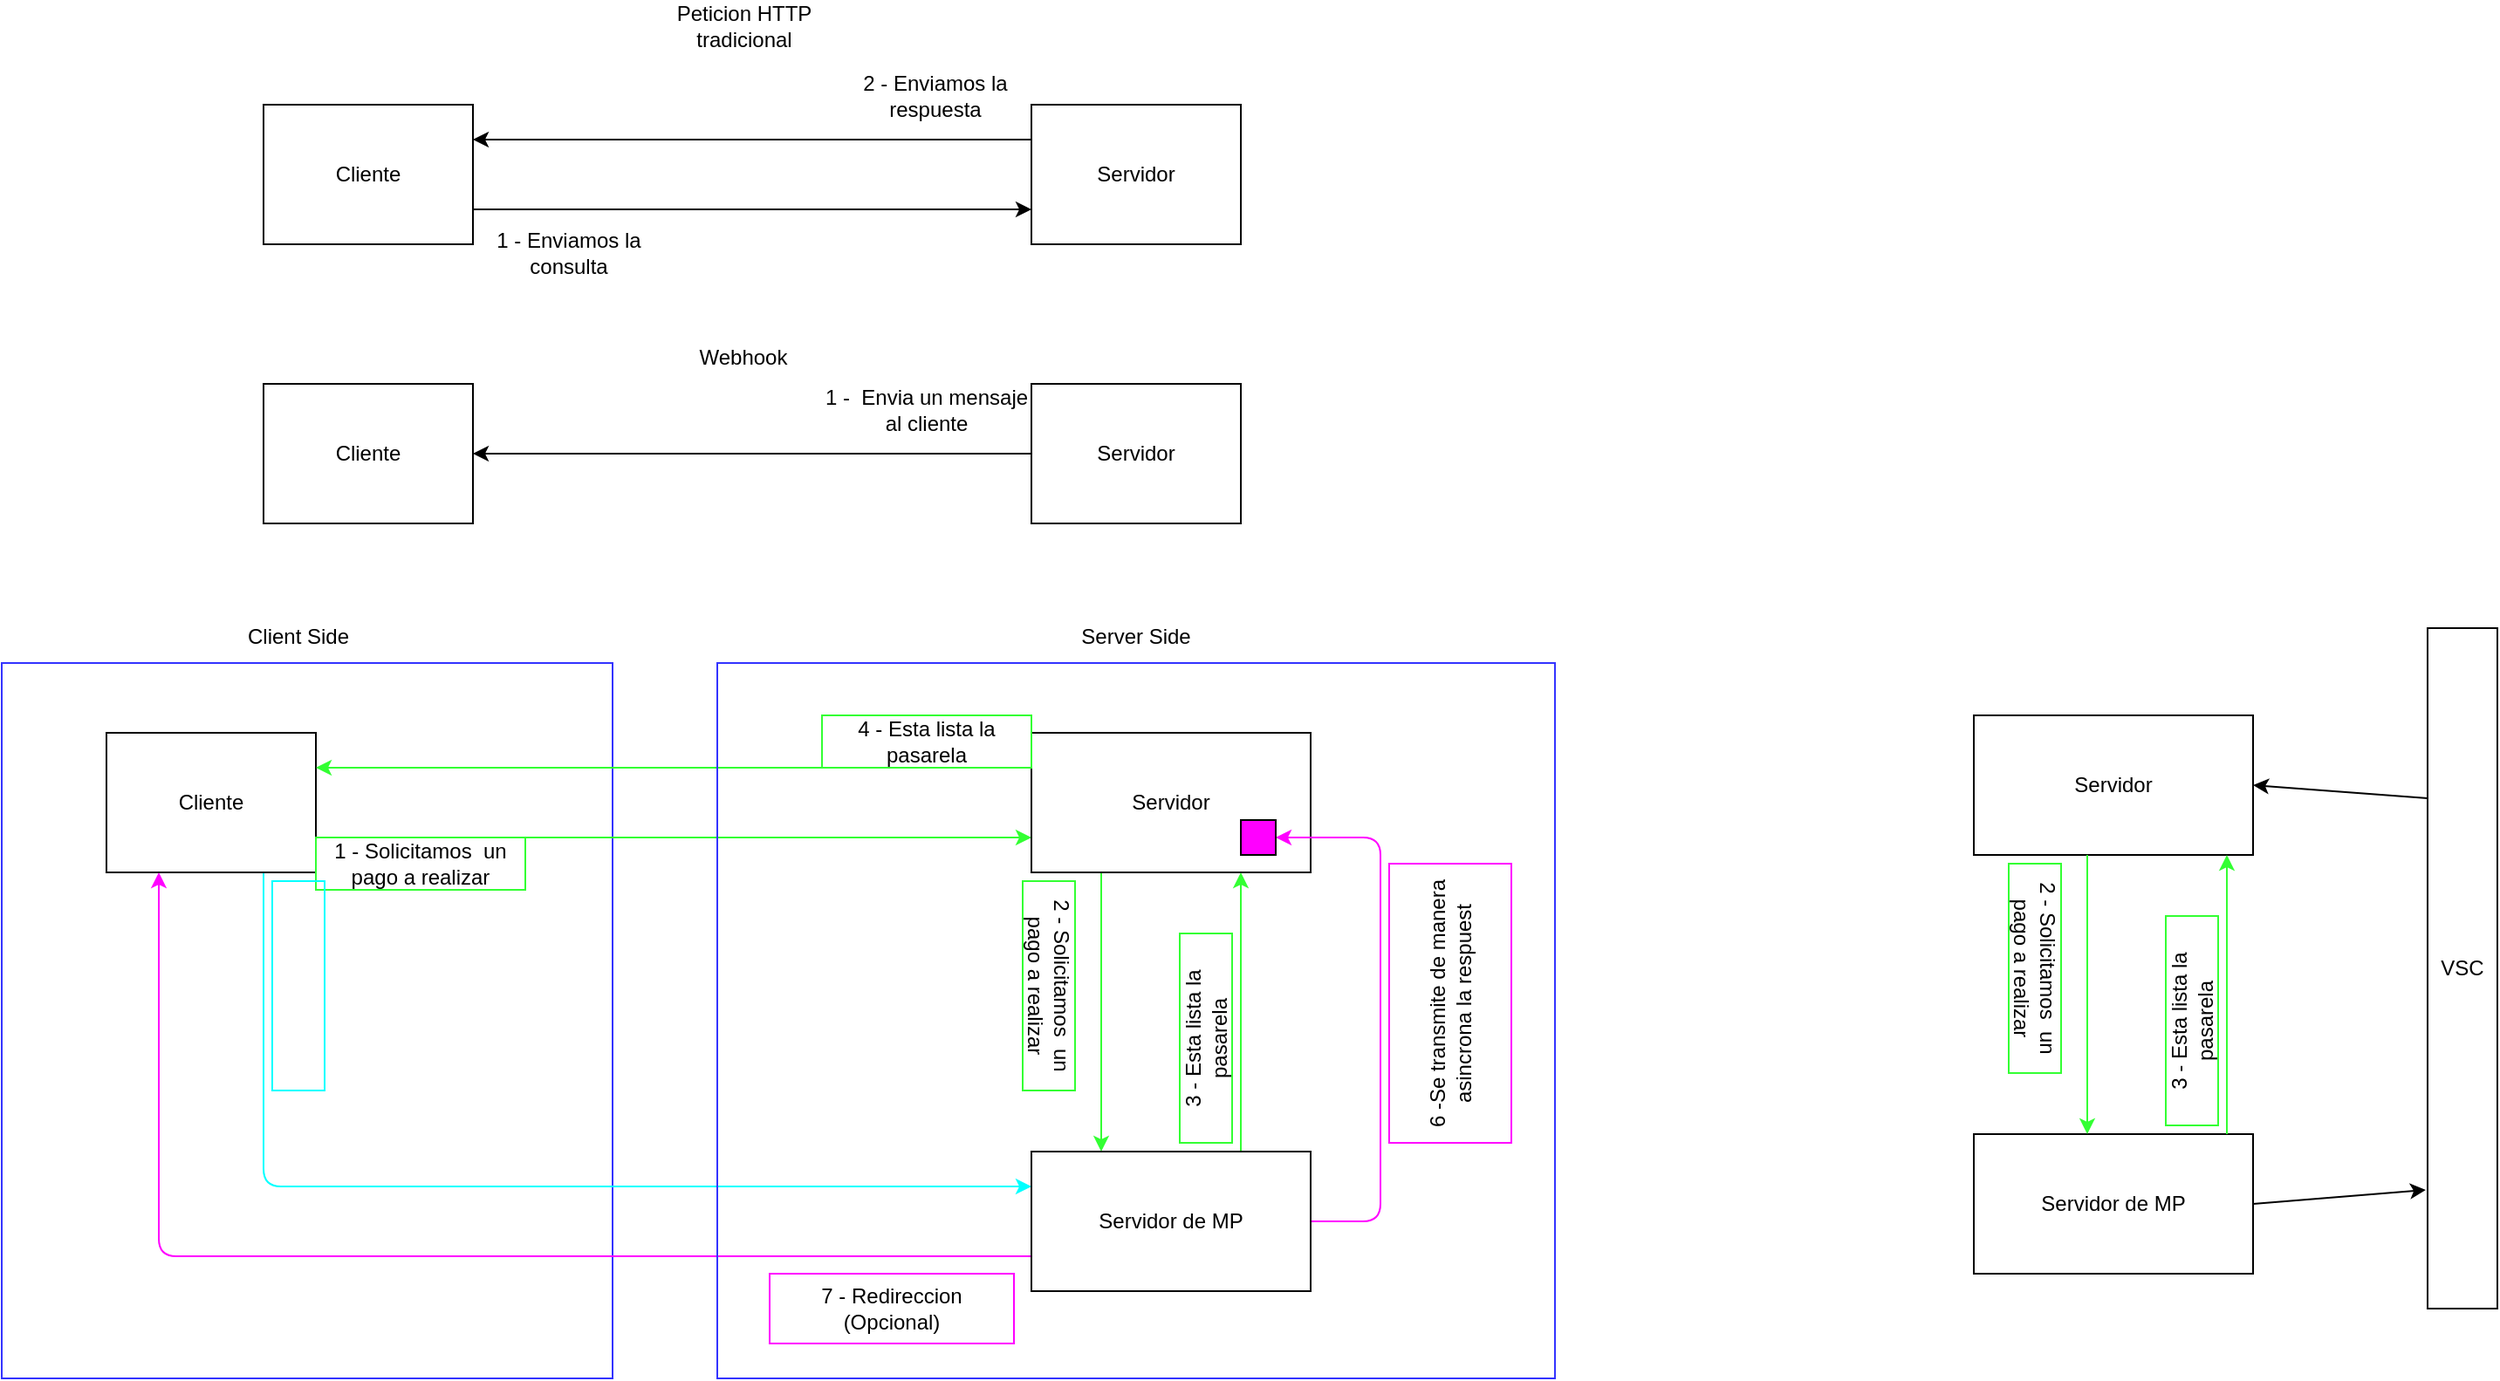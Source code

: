 <mxfile>
    <diagram id="gRC-74BDhAXN23HgfB2v" name="Page-1">
        <mxGraphModel dx="1621" dy="456" grid="1" gridSize="10" guides="1" tooltips="1" connect="1" arrows="1" fold="1" page="1" pageScale="1" pageWidth="850" pageHeight="1100" math="0" shadow="0">
            <root>
                <mxCell id="0"/>
                <mxCell id="1" parent="0"/>
                <mxCell id="50" value="" style="whiteSpace=wrap;html=1;fillColor=none;strokeColor=#3333FF;" vertex="1" parent="1">
                    <mxGeometry x="-30" y="480" width="350" height="410" as="geometry"/>
                </mxCell>
                <mxCell id="4" style="edgeStyle=none;html=1;exitX=1;exitY=0.75;exitDx=0;exitDy=0;entryX=0;entryY=0.75;entryDx=0;entryDy=0;" parent="1" source="2" target="3" edge="1">
                    <mxGeometry relative="1" as="geometry"/>
                </mxCell>
                <mxCell id="2" value="Cliente" style="whiteSpace=wrap;html=1;" parent="1" vertex="1">
                    <mxGeometry x="120" y="160" width="120" height="80" as="geometry"/>
                </mxCell>
                <mxCell id="5" style="edgeStyle=none;html=1;exitX=0;exitY=0.25;exitDx=0;exitDy=0;entryX=1;entryY=0.25;entryDx=0;entryDy=0;" parent="1" source="3" target="2" edge="1">
                    <mxGeometry relative="1" as="geometry"/>
                </mxCell>
                <mxCell id="3" value="Servidor" style="whiteSpace=wrap;html=1;" parent="1" vertex="1">
                    <mxGeometry x="560" y="160" width="120" height="80" as="geometry"/>
                </mxCell>
                <mxCell id="6" value="1 - Enviamos la consulta" style="text;strokeColor=none;align=center;fillColor=none;html=1;verticalAlign=middle;whiteSpace=wrap;rounded=0;" parent="1" vertex="1">
                    <mxGeometry x="240" y="230" width="110" height="30" as="geometry"/>
                </mxCell>
                <mxCell id="7" value="2 - Enviamos la respuesta" style="text;strokeColor=none;align=center;fillColor=none;html=1;verticalAlign=middle;whiteSpace=wrap;rounded=0;" parent="1" vertex="1">
                    <mxGeometry x="450" y="140" width="110" height="30" as="geometry"/>
                </mxCell>
                <mxCell id="9" value="Cliente" style="whiteSpace=wrap;html=1;" parent="1" vertex="1">
                    <mxGeometry x="120" y="320" width="120" height="80" as="geometry"/>
                </mxCell>
                <mxCell id="14" style="edgeStyle=none;html=1;exitX=0;exitY=0.5;exitDx=0;exitDy=0;entryX=1;entryY=0.5;entryDx=0;entryDy=0;" parent="1" source="11" target="9" edge="1">
                    <mxGeometry relative="1" as="geometry"/>
                </mxCell>
                <mxCell id="11" value="Servidor" style="whiteSpace=wrap;html=1;" parent="1" vertex="1">
                    <mxGeometry x="560" y="320" width="120" height="80" as="geometry"/>
                </mxCell>
                <mxCell id="15" value="1 -&amp;nbsp; Envia un mensaje al cliente" style="text;strokeColor=none;align=center;fillColor=none;html=1;verticalAlign=middle;whiteSpace=wrap;rounded=0;" parent="1" vertex="1">
                    <mxGeometry x="440" y="320" width="120" height="30" as="geometry"/>
                </mxCell>
                <mxCell id="16" value="Webhook" style="text;strokeColor=none;align=center;fillColor=none;html=1;verticalAlign=middle;whiteSpace=wrap;rounded=0;" parent="1" vertex="1">
                    <mxGeometry x="365" y="290" width="60" height="30" as="geometry"/>
                </mxCell>
                <mxCell id="17" value="Peticion HTTP tradicional" style="text;strokeColor=none;align=center;fillColor=none;html=1;verticalAlign=middle;whiteSpace=wrap;rounded=0;" parent="1" vertex="1">
                    <mxGeometry x="332.5" y="100" width="125" height="30" as="geometry"/>
                </mxCell>
                <mxCell id="21" style="edgeStyle=none;html=1;exitX=1;exitY=0.75;exitDx=0;exitDy=0;entryX=0;entryY=0.75;entryDx=0;entryDy=0;strokeColor=#33FF33;" parent="1" source="18" target="19" edge="1">
                    <mxGeometry relative="1" as="geometry"/>
                </mxCell>
                <mxCell id="32" style="edgeStyle=none;html=1;exitX=0.75;exitY=1;exitDx=0;exitDy=0;entryX=0;entryY=0.25;entryDx=0;entryDy=0;strokeColor=#00FFFF;" parent="1" source="18" target="20" edge="1">
                    <mxGeometry relative="1" as="geometry">
                        <Array as="points">
                            <mxPoint x="120" y="780"/>
                        </Array>
                    </mxGeometry>
                </mxCell>
                <mxCell id="18" value="Cliente" style="whiteSpace=wrap;html=1;" parent="1" vertex="1">
                    <mxGeometry x="30" y="520" width="120" height="80" as="geometry"/>
                </mxCell>
                <mxCell id="25" style="edgeStyle=none;html=1;exitX=0.25;exitY=1;exitDx=0;exitDy=0;entryX=0.25;entryY=0;entryDx=0;entryDy=0;strokeColor=#33FF33;" parent="1" source="19" target="20" edge="1">
                    <mxGeometry relative="1" as="geometry"/>
                </mxCell>
                <mxCell id="30" style="edgeStyle=none;html=1;exitX=0;exitY=0.25;exitDx=0;exitDy=0;entryX=1;entryY=0.25;entryDx=0;entryDy=0;strokeColor=#33FF33;" parent="1" source="19" target="18" edge="1">
                    <mxGeometry relative="1" as="geometry"/>
                </mxCell>
                <mxCell id="19" value="Servidor" style="whiteSpace=wrap;html=1;" parent="1" vertex="1">
                    <mxGeometry x="560" y="520" width="160" height="80" as="geometry"/>
                </mxCell>
                <mxCell id="27" style="edgeStyle=none;html=1;exitX=0.75;exitY=0;exitDx=0;exitDy=0;entryX=0.75;entryY=1;entryDx=0;entryDy=0;strokeColor=#33FF33;" parent="1" source="20" target="19" edge="1">
                    <mxGeometry relative="1" as="geometry"/>
                </mxCell>
                <mxCell id="34" style="edgeStyle=none;html=1;exitX=1;exitY=0.5;exitDx=0;exitDy=0;entryX=1;entryY=0.5;entryDx=0;entryDy=0;strokeColor=#FF00FF;" parent="1" source="20" target="48" edge="1">
                    <mxGeometry relative="1" as="geometry">
                        <Array as="points">
                            <mxPoint x="760" y="800"/>
                            <mxPoint x="760" y="580"/>
                            <mxPoint x="740" y="580"/>
                        </Array>
                    </mxGeometry>
                </mxCell>
                <mxCell id="36" style="edgeStyle=none;html=1;exitX=0;exitY=0.75;exitDx=0;exitDy=0;entryX=0.25;entryY=1;entryDx=0;entryDy=0;strokeColor=#FF00FF;" parent="1" source="20" target="18" edge="1">
                    <mxGeometry relative="1" as="geometry">
                        <Array as="points">
                            <mxPoint x="60" y="820"/>
                        </Array>
                    </mxGeometry>
                </mxCell>
                <mxCell id="20" value="Servidor de MP" style="whiteSpace=wrap;html=1;" parent="1" vertex="1">
                    <mxGeometry x="560" y="760" width="160" height="80" as="geometry"/>
                </mxCell>
                <mxCell id="22" value="1 - Solicitamos&amp;nbsp; un pago a realizar" style="text;strokeColor=#33FF33;align=center;fillColor=none;html=1;verticalAlign=middle;whiteSpace=wrap;rounded=0;" parent="1" vertex="1">
                    <mxGeometry x="150" y="580" width="120" height="30" as="geometry"/>
                </mxCell>
                <mxCell id="24" value="2 - Solicitamos&amp;nbsp; un pago a realizar" style="text;strokeColor=#33FF33;align=center;fillColor=none;html=1;verticalAlign=middle;whiteSpace=wrap;rounded=0;rotation=90;" parent="1" vertex="1">
                    <mxGeometry x="510" y="650" width="120" height="30" as="geometry"/>
                </mxCell>
                <mxCell id="28" value="3 - Esta lista la pasarela" style="text;strokeColor=#33FF33;align=center;fillColor=none;html=1;verticalAlign=middle;whiteSpace=wrap;rounded=0;rotation=-90;" parent="1" vertex="1">
                    <mxGeometry x="600" y="680" width="120" height="30" as="geometry"/>
                </mxCell>
                <mxCell id="31" value="4 - Esta lista la pasarela" style="text;strokeColor=#33FF33;align=center;fillColor=none;html=1;verticalAlign=middle;whiteSpace=wrap;rounded=0;rotation=0;" parent="1" vertex="1">
                    <mxGeometry x="440" y="510" width="120" height="30" as="geometry"/>
                </mxCell>
                <mxCell id="33" value="&amp;nbsp;" style="text;strokeColor=#00FFFF;align=center;fillColor=none;html=1;verticalAlign=middle;whiteSpace=wrap;rounded=0;rotation=90;" parent="1" vertex="1">
                    <mxGeometry x="80" y="650" width="120" height="30" as="geometry"/>
                </mxCell>
                <mxCell id="35" value="6 -Se transmite de manera asincrona la respuest" style="text;strokeColor=#FF00FF;align=center;fillColor=none;html=1;verticalAlign=middle;whiteSpace=wrap;rounded=0;rotation=-90;" parent="1" vertex="1">
                    <mxGeometry x="720" y="640" width="160" height="70" as="geometry"/>
                </mxCell>
                <mxCell id="37" value="7 - Redireccion (Opcional)" style="text;strokeColor=#FF00FF;align=center;fillColor=none;html=1;verticalAlign=middle;whiteSpace=wrap;rounded=0;rotation=0;" parent="1" vertex="1">
                    <mxGeometry x="410" y="830" width="140" height="40" as="geometry"/>
                </mxCell>
                <mxCell id="38" value="Servidor" style="whiteSpace=wrap;html=1;" parent="1" vertex="1">
                    <mxGeometry x="1100" y="510" width="160" height="80" as="geometry"/>
                </mxCell>
                <mxCell id="46" style="edgeStyle=none;html=1;exitX=1;exitY=0.5;exitDx=0;exitDy=0;" parent="1" source="39" edge="1">
                    <mxGeometry relative="1" as="geometry">
                        <mxPoint x="1359" y="782" as="targetPoint"/>
                    </mxGeometry>
                </mxCell>
                <mxCell id="39" value="Servidor de MP" style="whiteSpace=wrap;html=1;" parent="1" vertex="1">
                    <mxGeometry x="1100" y="750" width="160" height="80" as="geometry"/>
                </mxCell>
                <mxCell id="40" style="edgeStyle=none;html=1;exitX=0.25;exitY=1;exitDx=0;exitDy=0;entryX=0.25;entryY=0;entryDx=0;entryDy=0;strokeColor=#33FF33;" parent="1" edge="1">
                    <mxGeometry relative="1" as="geometry">
                        <mxPoint x="1165" y="590" as="sourcePoint"/>
                        <mxPoint x="1165" y="750" as="targetPoint"/>
                    </mxGeometry>
                </mxCell>
                <mxCell id="41" style="edgeStyle=none;html=1;exitX=0.75;exitY=0;exitDx=0;exitDy=0;entryX=0.75;entryY=1;entryDx=0;entryDy=0;strokeColor=#33FF33;" parent="1" edge="1">
                    <mxGeometry relative="1" as="geometry">
                        <mxPoint x="1245" y="750" as="sourcePoint"/>
                        <mxPoint x="1245" y="590" as="targetPoint"/>
                    </mxGeometry>
                </mxCell>
                <mxCell id="42" value="2 - Solicitamos&amp;nbsp; un pago a realizar" style="text;strokeColor=#33FF33;align=center;fillColor=none;html=1;verticalAlign=middle;whiteSpace=wrap;rounded=0;rotation=90;" parent="1" vertex="1">
                    <mxGeometry x="1075" y="640" width="120" height="30" as="geometry"/>
                </mxCell>
                <mxCell id="43" value="3 - Esta lista la pasarela" style="text;strokeColor=#33FF33;align=center;fillColor=none;html=1;verticalAlign=middle;whiteSpace=wrap;rounded=0;rotation=-90;" parent="1" vertex="1">
                    <mxGeometry x="1165" y="670" width="120" height="30" as="geometry"/>
                </mxCell>
                <mxCell id="47" style="edgeStyle=none;html=1;exitX=0;exitY=0.25;exitDx=0;exitDy=0;entryX=1;entryY=0.5;entryDx=0;entryDy=0;" parent="1" source="45" target="38" edge="1">
                    <mxGeometry relative="1" as="geometry"/>
                </mxCell>
                <mxCell id="45" value="VSC" style="whiteSpace=wrap;html=1;" parent="1" vertex="1">
                    <mxGeometry x="1360" y="460" width="40" height="390" as="geometry"/>
                </mxCell>
                <mxCell id="48" value="" style="whiteSpace=wrap;html=1;fillColor=#FF00FF;" vertex="1" parent="1">
                    <mxGeometry x="680" y="570" width="20" height="20" as="geometry"/>
                </mxCell>
                <mxCell id="51" value="" style="whiteSpace=wrap;html=1;fillColor=none;strokeColor=#3333FF;" vertex="1" parent="1">
                    <mxGeometry x="380" y="480" width="480" height="410" as="geometry"/>
                </mxCell>
                <mxCell id="52" value="Client Side" style="text;strokeColor=none;align=center;fillColor=none;html=1;verticalAlign=middle;whiteSpace=wrap;rounded=0;" vertex="1" parent="1">
                    <mxGeometry x="50" y="450" width="180" height="30" as="geometry"/>
                </mxCell>
                <mxCell id="53" value="Server Side" style="text;strokeColor=none;align=center;fillColor=none;html=1;verticalAlign=middle;whiteSpace=wrap;rounded=0;" vertex="1" parent="1">
                    <mxGeometry x="530" y="450" width="180" height="30" as="geometry"/>
                </mxCell>
            </root>
        </mxGraphModel>
    </diagram>
</mxfile>
